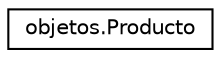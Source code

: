 digraph "Graphical Class Hierarchy"
{
  edge [fontname="Helvetica",fontsize="10",labelfontname="Helvetica",labelfontsize="10"];
  node [fontname="Helvetica",fontsize="10",shape=record];
  rankdir="LR";
  Node0 [label="objetos.Producto",height=0.2,width=0.4,color="black", fillcolor="white", style="filled",URL="$classobjetos_1_1_producto.html"];
}
